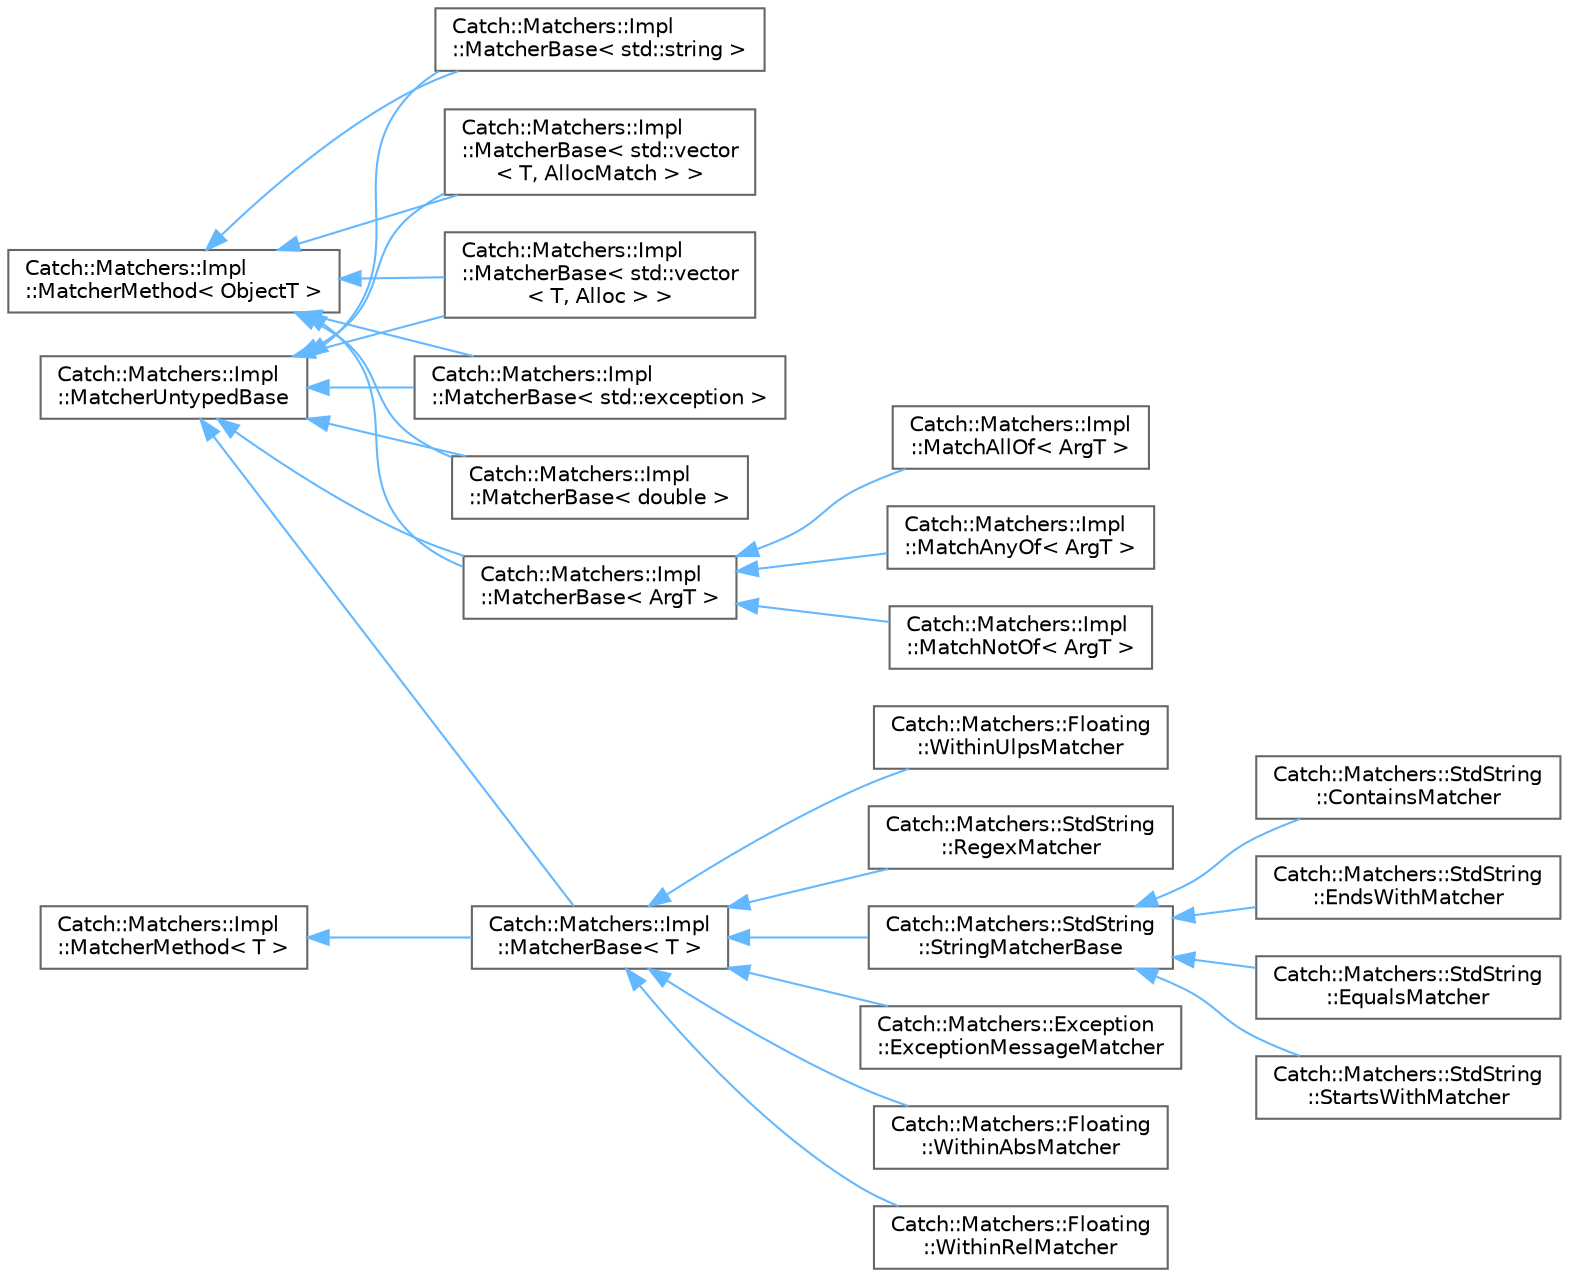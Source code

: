 digraph "Graphical Class Hierarchy"
{
 // LATEX_PDF_SIZE
  bgcolor="transparent";
  edge [fontname=Helvetica,fontsize=10,labelfontname=Helvetica,labelfontsize=10];
  node [fontname=Helvetica,fontsize=10,shape=box,height=0.2,width=0.4];
  rankdir="LR";
  Node0 [id="Node000000",label="Catch::Matchers::Impl\l::MatcherMethod\< ObjectT \>",height=0.2,width=0.4,color="grey40", fillcolor="white", style="filled",URL="$struct_catch_1_1_matchers_1_1_impl_1_1_matcher_method.html",tooltip=" "];
  Node0 -> Node1 [id="edge156_Node000000_Node000001",dir="back",color="steelblue1",style="solid",tooltip=" "];
  Node1 [id="Node000001",label="Catch::Matchers::Impl\l::MatcherBase\< std::exception \>",height=0.2,width=0.4,color="grey40", fillcolor="white", style="filled",URL="$struct_catch_1_1_matchers_1_1_impl_1_1_matcher_base.html",tooltip=" "];
  Node0 -> Node3 [id="edge157_Node000000_Node000003",dir="back",color="steelblue1",style="solid",tooltip=" "];
  Node3 [id="Node000003",label="Catch::Matchers::Impl\l::MatcherBase\< double \>",height=0.2,width=0.4,color="grey40", fillcolor="white", style="filled",URL="$struct_catch_1_1_matchers_1_1_impl_1_1_matcher_base.html",tooltip=" "];
  Node0 -> Node4 [id="edge158_Node000000_Node000004",dir="back",color="steelblue1",style="solid",tooltip=" "];
  Node4 [id="Node000004",label="Catch::Matchers::Impl\l::MatcherBase\< ArgT \>",height=0.2,width=0.4,color="grey40", fillcolor="white", style="filled",URL="$struct_catch_1_1_matchers_1_1_impl_1_1_matcher_base.html",tooltip=" "];
  Node4 -> Node5 [id="edge159_Node000004_Node000005",dir="back",color="steelblue1",style="solid",tooltip=" "];
  Node5 [id="Node000005",label="Catch::Matchers::Impl\l::MatchAllOf\< ArgT \>",height=0.2,width=0.4,color="grey40", fillcolor="white", style="filled",URL="$struct_catch_1_1_matchers_1_1_impl_1_1_match_all_of.html",tooltip=" "];
  Node4 -> Node6 [id="edge160_Node000004_Node000006",dir="back",color="steelblue1",style="solid",tooltip=" "];
  Node6 [id="Node000006",label="Catch::Matchers::Impl\l::MatchAnyOf\< ArgT \>",height=0.2,width=0.4,color="grey40", fillcolor="white", style="filled",URL="$struct_catch_1_1_matchers_1_1_impl_1_1_match_any_of.html",tooltip=" "];
  Node4 -> Node7 [id="edge161_Node000004_Node000007",dir="back",color="steelblue1",style="solid",tooltip=" "];
  Node7 [id="Node000007",label="Catch::Matchers::Impl\l::MatchNotOf\< ArgT \>",height=0.2,width=0.4,color="grey40", fillcolor="white", style="filled",URL="$struct_catch_1_1_matchers_1_1_impl_1_1_match_not_of.html",tooltip=" "];
  Node0 -> Node8 [id="edge162_Node000000_Node000008",dir="back",color="steelblue1",style="solid",tooltip=" "];
  Node8 [id="Node000008",label="Catch::Matchers::Impl\l::MatcherBase\< std::string \>",height=0.2,width=0.4,color="grey40", fillcolor="white", style="filled",URL="$struct_catch_1_1_matchers_1_1_impl_1_1_matcher_base.html",tooltip=" "];
  Node0 -> Node9 [id="edge163_Node000000_Node000009",dir="back",color="steelblue1",style="solid",tooltip=" "];
  Node9 [id="Node000009",label="Catch::Matchers::Impl\l::MatcherBase\< std::vector\l\< T, AllocMatch \> \>",height=0.2,width=0.4,color="grey40", fillcolor="white", style="filled",URL="$struct_catch_1_1_matchers_1_1_impl_1_1_matcher_base.html",tooltip=" "];
  Node0 -> Node10 [id="edge164_Node000000_Node000010",dir="back",color="steelblue1",style="solid",tooltip=" "];
  Node10 [id="Node000010",label="Catch::Matchers::Impl\l::MatcherBase\< std::vector\l\< T, Alloc \> \>",height=0.2,width=0.4,color="grey40", fillcolor="white", style="filled",URL="$struct_catch_1_1_matchers_1_1_impl_1_1_matcher_base.html",tooltip=" "];
  Node22 [id="Node000022",label="Catch::Matchers::Impl\l::MatcherMethod\< T \>",height=0.2,width=0.4,color="grey40", fillcolor="white", style="filled",URL="$struct_catch_1_1_matchers_1_1_impl_1_1_matcher_method.html",tooltip=" "];
  Node22 -> Node11 [id="edge165_Node000022_Node000011",dir="back",color="steelblue1",style="solid",tooltip=" "];
  Node11 [id="Node000011",label="Catch::Matchers::Impl\l::MatcherBase\< T \>",height=0.2,width=0.4,color="grey40", fillcolor="white", style="filled",URL="$struct_catch_1_1_matchers_1_1_impl_1_1_matcher_base.html",tooltip=" "];
  Node11 -> Node12 [id="edge166_Node000011_Node000012",dir="back",color="steelblue1",style="solid",tooltip=" "];
  Node12 [id="Node000012",label="Catch::Matchers::Exception\l::ExceptionMessageMatcher",height=0.2,width=0.4,color="grey40", fillcolor="white", style="filled",URL="$class_catch_1_1_matchers_1_1_exception_1_1_exception_message_matcher.html",tooltip=" "];
  Node11 -> Node13 [id="edge167_Node000011_Node000013",dir="back",color="steelblue1",style="solid",tooltip=" "];
  Node13 [id="Node000013",label="Catch::Matchers::Floating\l::WithinAbsMatcher",height=0.2,width=0.4,color="grey40", fillcolor="white", style="filled",URL="$struct_catch_1_1_matchers_1_1_floating_1_1_within_abs_matcher.html",tooltip=" "];
  Node11 -> Node14 [id="edge168_Node000011_Node000014",dir="back",color="steelblue1",style="solid",tooltip=" "];
  Node14 [id="Node000014",label="Catch::Matchers::Floating\l::WithinRelMatcher",height=0.2,width=0.4,color="grey40", fillcolor="white", style="filled",URL="$struct_catch_1_1_matchers_1_1_floating_1_1_within_rel_matcher.html",tooltip=" "];
  Node11 -> Node15 [id="edge169_Node000011_Node000015",dir="back",color="steelblue1",style="solid",tooltip=" "];
  Node15 [id="Node000015",label="Catch::Matchers::Floating\l::WithinUlpsMatcher",height=0.2,width=0.4,color="grey40", fillcolor="white", style="filled",URL="$struct_catch_1_1_matchers_1_1_floating_1_1_within_ulps_matcher.html",tooltip=" "];
  Node11 -> Node16 [id="edge170_Node000011_Node000016",dir="back",color="steelblue1",style="solid",tooltip=" "];
  Node16 [id="Node000016",label="Catch::Matchers::StdString\l::RegexMatcher",height=0.2,width=0.4,color="grey40", fillcolor="white", style="filled",URL="$struct_catch_1_1_matchers_1_1_std_string_1_1_regex_matcher.html",tooltip=" "];
  Node11 -> Node17 [id="edge171_Node000011_Node000017",dir="back",color="steelblue1",style="solid",tooltip=" "];
  Node17 [id="Node000017",label="Catch::Matchers::StdString\l::StringMatcherBase",height=0.2,width=0.4,color="grey40", fillcolor="white", style="filled",URL="$struct_catch_1_1_matchers_1_1_std_string_1_1_string_matcher_base.html",tooltip=" "];
  Node17 -> Node18 [id="edge172_Node000017_Node000018",dir="back",color="steelblue1",style="solid",tooltip=" "];
  Node18 [id="Node000018",label="Catch::Matchers::StdString\l::ContainsMatcher",height=0.2,width=0.4,color="grey40", fillcolor="white", style="filled",URL="$struct_catch_1_1_matchers_1_1_std_string_1_1_contains_matcher.html",tooltip=" "];
  Node17 -> Node19 [id="edge173_Node000017_Node000019",dir="back",color="steelblue1",style="solid",tooltip=" "];
  Node19 [id="Node000019",label="Catch::Matchers::StdString\l::EndsWithMatcher",height=0.2,width=0.4,color="grey40", fillcolor="white", style="filled",URL="$struct_catch_1_1_matchers_1_1_std_string_1_1_ends_with_matcher.html",tooltip=" "];
  Node17 -> Node20 [id="edge174_Node000017_Node000020",dir="back",color="steelblue1",style="solid",tooltip=" "];
  Node20 [id="Node000020",label="Catch::Matchers::StdString\l::EqualsMatcher",height=0.2,width=0.4,color="grey40", fillcolor="white", style="filled",URL="$struct_catch_1_1_matchers_1_1_std_string_1_1_equals_matcher.html",tooltip=" "];
  Node17 -> Node21 [id="edge175_Node000017_Node000021",dir="back",color="steelblue1",style="solid",tooltip=" "];
  Node21 [id="Node000021",label="Catch::Matchers::StdString\l::StartsWithMatcher",height=0.2,width=0.4,color="grey40", fillcolor="white", style="filled",URL="$struct_catch_1_1_matchers_1_1_std_string_1_1_starts_with_matcher.html",tooltip=" "];
  Node2 [id="Node000002",label="Catch::Matchers::Impl\l::MatcherUntypedBase",height=0.2,width=0.4,color="grey40", fillcolor="white", style="filled",URL="$class_catch_1_1_matchers_1_1_impl_1_1_matcher_untyped_base.html",tooltip=" "];
  Node2 -> Node1 [id="edge176_Node000002_Node000001",dir="back",color="steelblue1",style="solid",tooltip=" "];
  Node2 -> Node3 [id="edge177_Node000002_Node000003",dir="back",color="steelblue1",style="solid",tooltip=" "];
  Node2 -> Node4 [id="edge178_Node000002_Node000004",dir="back",color="steelblue1",style="solid",tooltip=" "];
  Node2 -> Node8 [id="edge179_Node000002_Node000008",dir="back",color="steelblue1",style="solid",tooltip=" "];
  Node2 -> Node9 [id="edge180_Node000002_Node000009",dir="back",color="steelblue1",style="solid",tooltip=" "];
  Node2 -> Node10 [id="edge181_Node000002_Node000010",dir="back",color="steelblue1",style="solid",tooltip=" "];
  Node2 -> Node11 [id="edge182_Node000002_Node000011",dir="back",color="steelblue1",style="solid",tooltip=" "];
}
